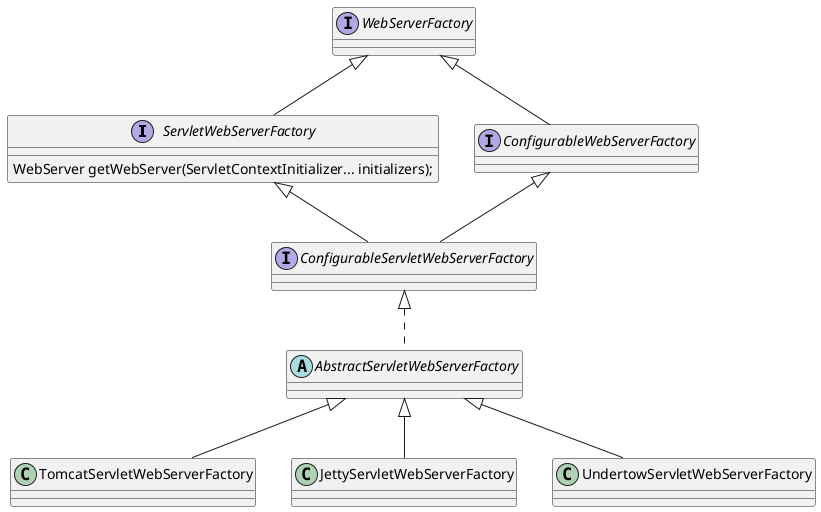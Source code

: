 @startuml WebServerFactory
interface ServletWebServerFactory extends WebServerFactory {
	WebServer getWebServer(ServletContextInitializer... initializers);
}
interface ConfigurableWebServerFactory extends WebServerFactory

interface ConfigurableServletWebServerFactory extends ConfigurableWebServerFactory, ServletWebServerFactory

abstract class AbstractServletWebServerFactory implements ConfigurableServletWebServerFactory

class TomcatServletWebServerFactory extends AbstractServletWebServerFactory
class JettyServletWebServerFactory extends AbstractServletWebServerFactory
class UndertowServletWebServerFactory extends AbstractServletWebServerFactory
@enduml
